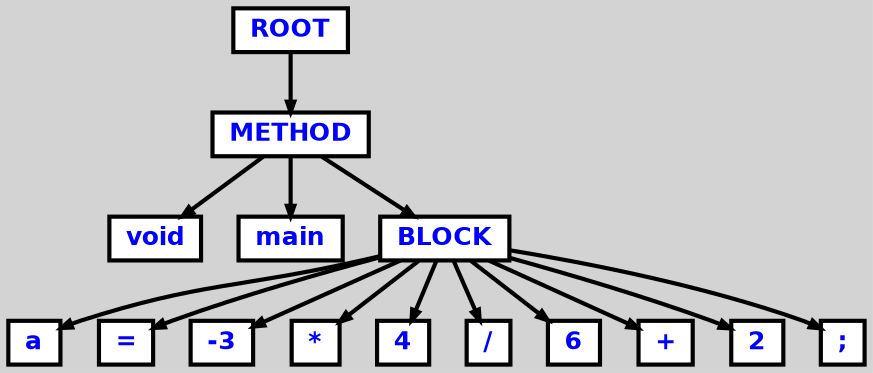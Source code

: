digraph {

	ordering=out;
	ranksep=.4;
	bgcolor="lightgrey"; node [shape=box, fixedsize=false, fontsize=12, fontname="Helvetica-bold", fontcolor="blue"
		width=.25, height=.25, color="black", fillcolor="white", style="filled, solid, bold"];
	edge [arrowsize=.5, color="black", style="bold"]

  n0 [label="ROOT"];
  n1 [label="METHOD"];
  n1 [label="METHOD"];
  n2 [label="void"];
  n3 [label="main"];
  n4 [label="BLOCK"];
  n4 [label="BLOCK"];
  n5 [label="a"];
  n6 [label="="];
  n7 [label="-3"];
  n8 [label="*"];
  n9 [label="4"];
  n10 [label="/"];
  n11 [label="6"];
  n12 [label="+"];
  n13 [label="2"];
  n14 [label=";"];

  n0 -> n1 // "ROOT" -> "METHOD"
  n1 -> n2 // "METHOD" -> "void"
  n1 -> n3 // "METHOD" -> "main"
  n1 -> n4 // "METHOD" -> "BLOCK"
  n4 -> n5 // "BLOCK" -> "a"
  n4 -> n6 // "BLOCK" -> "="
  n4 -> n7 // "BLOCK" -> "-3"
  n4 -> n8 // "BLOCK" -> "*"
  n4 -> n9 // "BLOCK" -> "4"
  n4 -> n10 // "BLOCK" -> "/"
  n4 -> n11 // "BLOCK" -> "6"
  n4 -> n12 // "BLOCK" -> "+"
  n4 -> n13 // "BLOCK" -> "2"
  n4 -> n14 // "BLOCK" -> ";"

}

